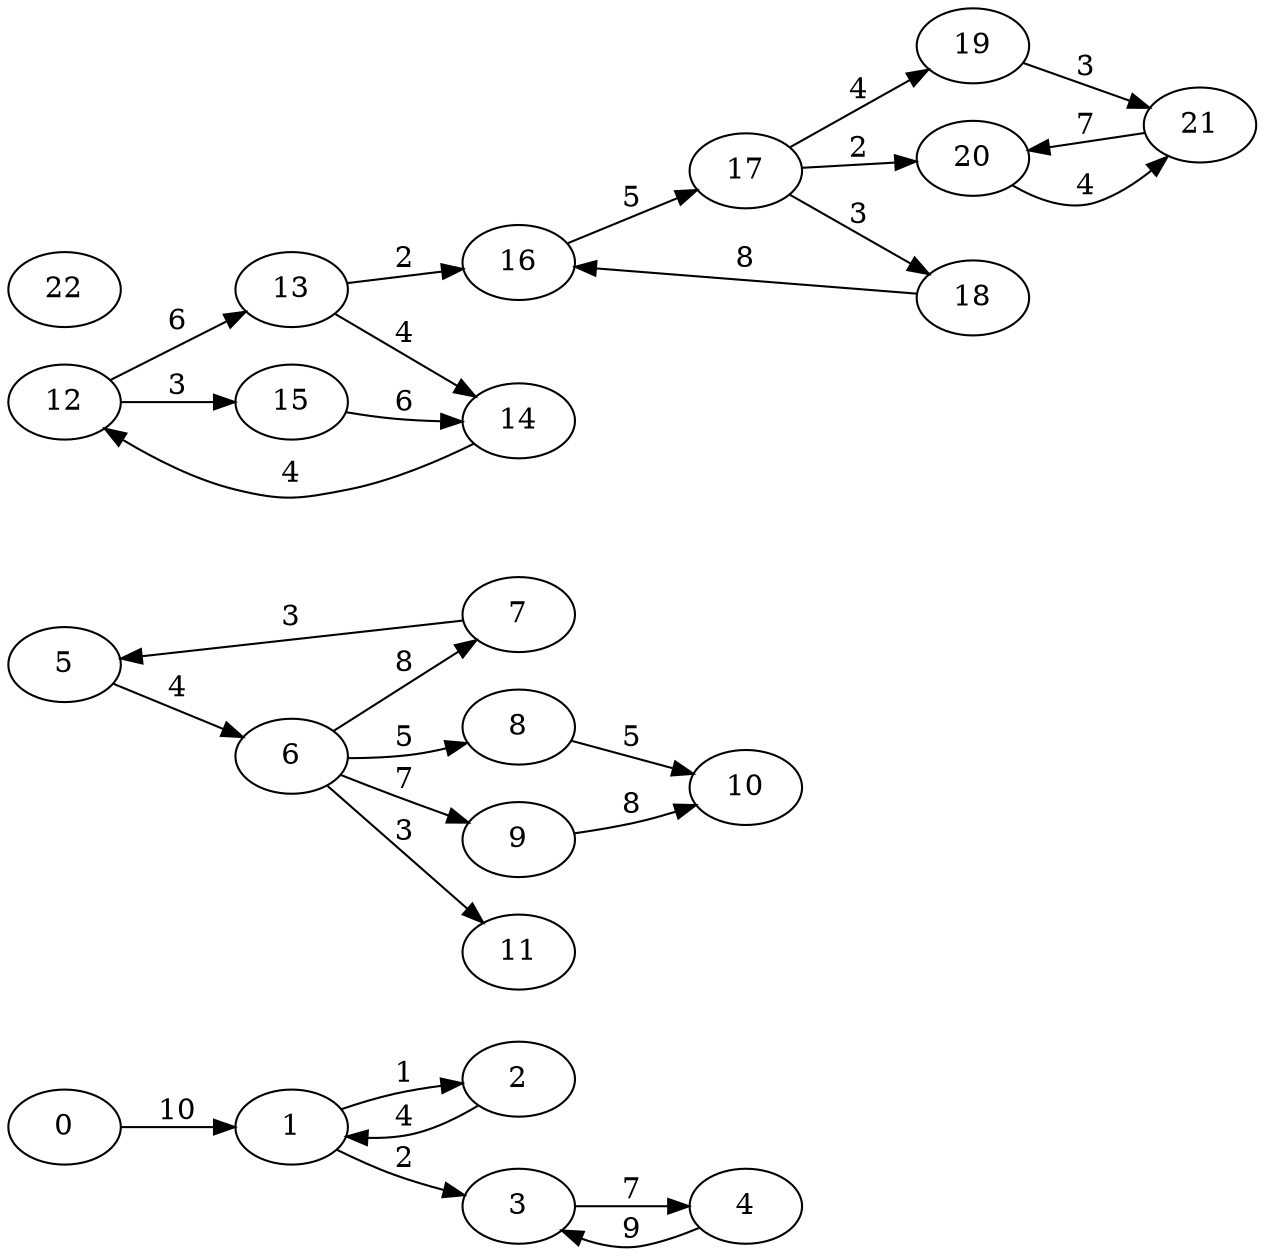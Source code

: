 digraph G {
ranksep = "equally";
rankdir = LR;
{rank = same; 0; };
{rank = same; 1; };
{rank = same; 2; 3; };
{rank = same; 4; };
{rank = same; };
{rank = same; 5; };
{rank = same; 6; };
{rank = same; 7; 8; 9; 11; };
{rank = same; 10; };
{rank = same; 12; };
{rank = same; 13; 15; };
{rank = same; 14; 16; };
{rank = same; 17; };
{rank = same; 18; 19; 20; };
{rank = same; 21; };
{rank = same; };
{rank = same; 22; };
0->1[label="10"];
1->2[label="1"];
1->3[label="2"];
2->1[label="4"];
3->4[label="7"];
4->3[label="9"];
5->6[label="4"];
6->7[label="8"];
6->8[label="5"];
6->9[label="7"];
6->11[label="3"];
7->5[label="3"];
8->10[label="5"];
9->10[label="8"];
11
10
12->13[label="6"];
12->15[label="3"];
13->14[label="4"];
13->16[label="2"];
15->14[label="6"];
14->12[label="4"];
16->17[label="5"];
17->18[label="3"];
17->19[label="4"];
17->20[label="2"];
18->16[label="8"];
19->21[label="3"];
20->21[label="4"];
21->20[label="7"];
22
}

